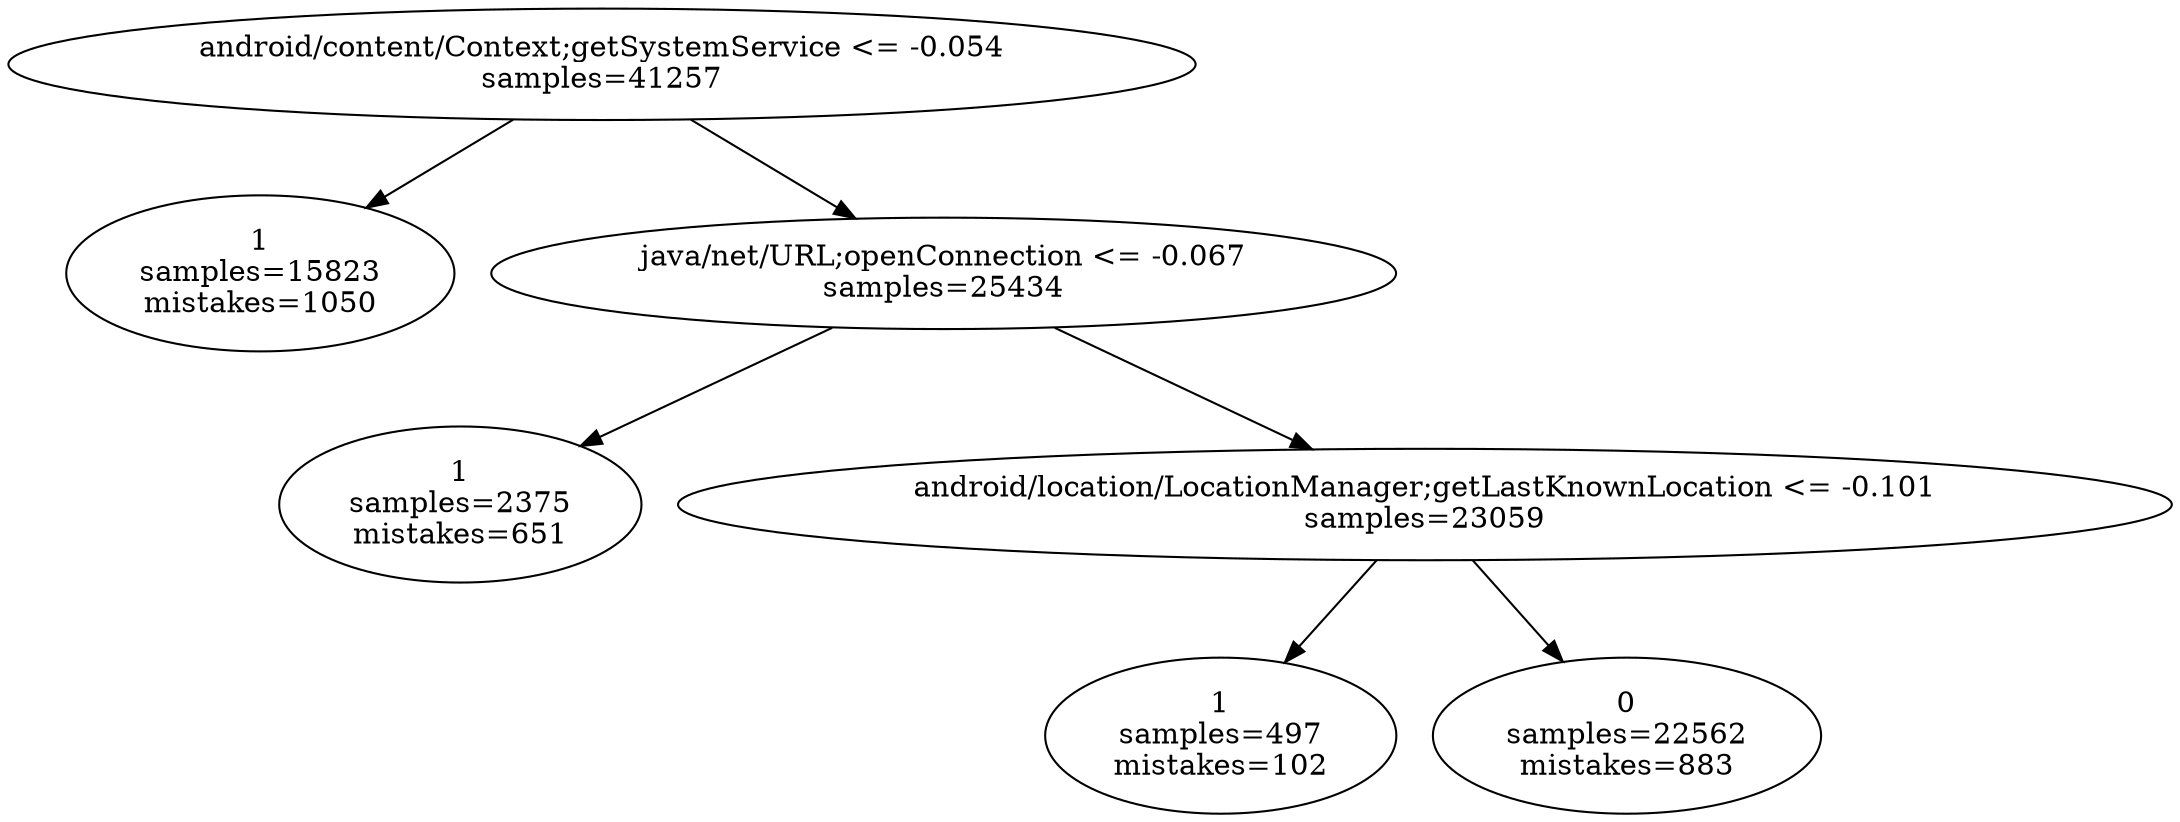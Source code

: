 digraph ClusteringTree {
n_0 [label="android/content/Context;getSystemService <= -0.054
samples=\41257"];
n_1 [label="1
samples=\15823
mistakes=\1050"];
n_2 [label="java/net/URL;openConnection <= -0.067
samples=\25434"];
n_3 [label="1
samples=\2375
mistakes=\651"];
n_4 [label="android/location/LocationManager;getLastKnownLocation <= -0.101
samples=\23059"];
n_5 [label="1
samples=\497
mistakes=\102"];
n_6 [label="0
samples=\22562
mistakes=\883"];
n_0 -> n_1;
n_0 -> n_2;
n_2 -> n_3;
n_2 -> n_4;
n_4 -> n_5;
n_4 -> n_6;
}
